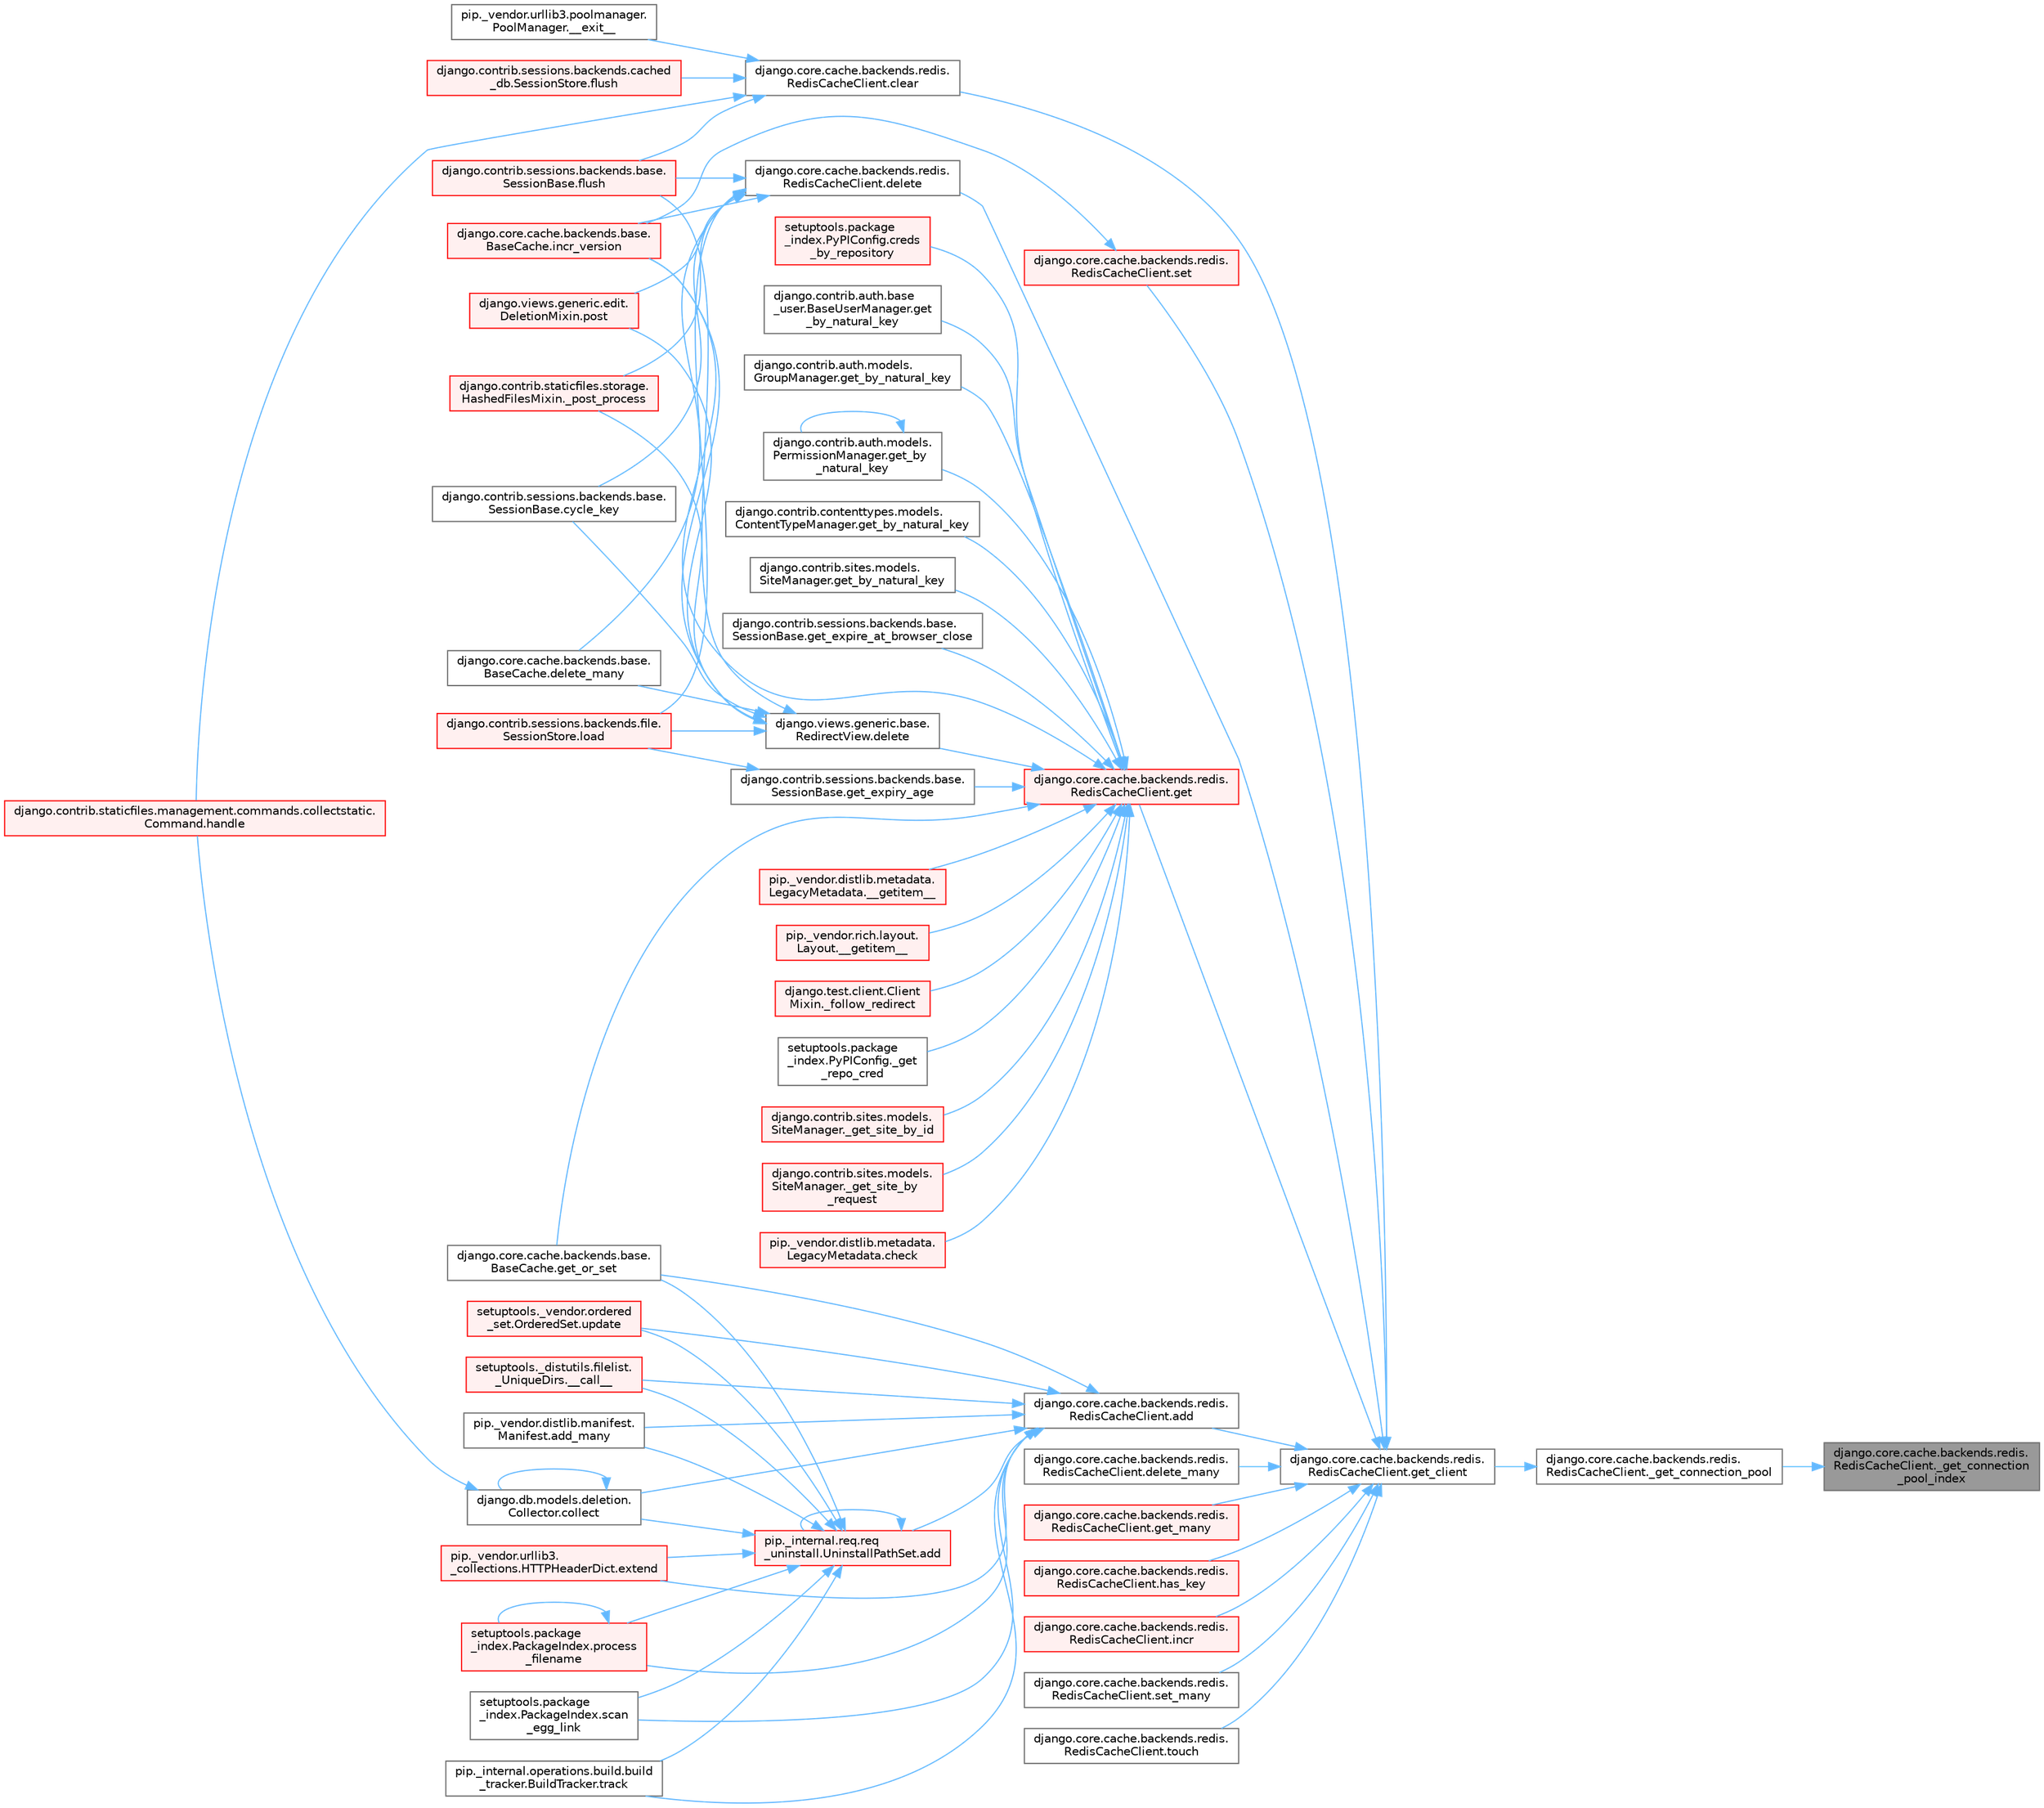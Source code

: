 digraph "django.core.cache.backends.redis.RedisCacheClient._get_connection_pool_index"
{
 // LATEX_PDF_SIZE
  bgcolor="transparent";
  edge [fontname=Helvetica,fontsize=10,labelfontname=Helvetica,labelfontsize=10];
  node [fontname=Helvetica,fontsize=10,shape=box,height=0.2,width=0.4];
  rankdir="RL";
  Node1 [id="Node000001",label="django.core.cache.backends.redis.\lRedisCacheClient._get_connection\l_pool_index",height=0.2,width=0.4,color="gray40", fillcolor="grey60", style="filled", fontcolor="black",tooltip=" "];
  Node1 -> Node2 [id="edge1_Node000001_Node000002",dir="back",color="steelblue1",style="solid",tooltip=" "];
  Node2 [id="Node000002",label="django.core.cache.backends.redis.\lRedisCacheClient._get_connection_pool",height=0.2,width=0.4,color="grey40", fillcolor="white", style="filled",URL="$classdjango_1_1core_1_1cache_1_1backends_1_1redis_1_1_redis_cache_client.html#a4a84e6e0cb2a900c615512ab41acebf6",tooltip=" "];
  Node2 -> Node3 [id="edge2_Node000002_Node000003",dir="back",color="steelblue1",style="solid",tooltip=" "];
  Node3 [id="Node000003",label="django.core.cache.backends.redis.\lRedisCacheClient.get_client",height=0.2,width=0.4,color="grey40", fillcolor="white", style="filled",URL="$classdjango_1_1core_1_1cache_1_1backends_1_1redis_1_1_redis_cache_client.html#ad4ebb3c1fdf65da9748101b2a57e1fec",tooltip=" "];
  Node3 -> Node4 [id="edge3_Node000003_Node000004",dir="back",color="steelblue1",style="solid",tooltip=" "];
  Node4 [id="Node000004",label="django.core.cache.backends.redis.\lRedisCacheClient.add",height=0.2,width=0.4,color="grey40", fillcolor="white", style="filled",URL="$classdjango_1_1core_1_1cache_1_1backends_1_1redis_1_1_redis_cache_client.html#a38d58b9a92fa6243e62635c678251410",tooltip=" "];
  Node4 -> Node5 [id="edge4_Node000004_Node000005",dir="back",color="steelblue1",style="solid",tooltip=" "];
  Node5 [id="Node000005",label="setuptools._distutils.filelist.\l_UniqueDirs.__call__",height=0.2,width=0.4,color="red", fillcolor="#FFF0F0", style="filled",URL="$classsetuptools_1_1__distutils_1_1filelist_1_1___unique_dirs.html#ae93f93be227a359a5acb33f43588be38",tooltip=" "];
  Node4 -> Node8 [id="edge5_Node000004_Node000008",dir="back",color="steelblue1",style="solid",tooltip=" "];
  Node8 [id="Node000008",label="pip._internal.req.req\l_uninstall.UninstallPathSet.add",height=0.2,width=0.4,color="red", fillcolor="#FFF0F0", style="filled",URL="$classpip_1_1__internal_1_1req_1_1req__uninstall_1_1_uninstall_path_set.html#ad34a919f45b9c89e6b0d59ec0d24ba4c",tooltip=" "];
  Node8 -> Node5 [id="edge6_Node000008_Node000005",dir="back",color="steelblue1",style="solid",tooltip=" "];
  Node8 -> Node8 [id="edge7_Node000008_Node000008",dir="back",color="steelblue1",style="solid",tooltip=" "];
  Node8 -> Node9 [id="edge8_Node000008_Node000009",dir="back",color="steelblue1",style="solid",tooltip=" "];
  Node9 [id="Node000009",label="pip._vendor.distlib.manifest.\lManifest.add_many",height=0.2,width=0.4,color="grey40", fillcolor="white", style="filled",URL="$classpip_1_1__vendor_1_1distlib_1_1manifest_1_1_manifest.html#aedd3a1430fdbbc656b0c203b798ad944",tooltip=" "];
  Node8 -> Node11 [id="edge9_Node000008_Node000011",dir="back",color="steelblue1",style="solid",tooltip=" "];
  Node11 [id="Node000011",label="django.db.models.deletion.\lCollector.collect",height=0.2,width=0.4,color="grey40", fillcolor="white", style="filled",URL="$classdjango_1_1db_1_1models_1_1deletion_1_1_collector.html#ae6d2a061dcb129755a51ced6ab45edad",tooltip=" "];
  Node11 -> Node11 [id="edge10_Node000011_Node000011",dir="back",color="steelblue1",style="solid",tooltip=" "];
  Node11 -> Node12 [id="edge11_Node000011_Node000012",dir="back",color="steelblue1",style="solid",tooltip=" "];
  Node12 [id="Node000012",label="django.contrib.staticfiles.management.commands.collectstatic.\lCommand.handle",height=0.2,width=0.4,color="red", fillcolor="#FFF0F0", style="filled",URL="$classdjango_1_1contrib_1_1staticfiles_1_1management_1_1commands_1_1collectstatic_1_1_command.html#a77042fe151f5e5c26990bdd187c9f21e",tooltip=" "];
  Node8 -> Node271 [id="edge12_Node000008_Node000271",dir="back",color="steelblue1",style="solid",tooltip=" "];
  Node271 [id="Node000271",label="pip._vendor.urllib3.\l_collections.HTTPHeaderDict.extend",height=0.2,width=0.4,color="red", fillcolor="#FFF0F0", style="filled",URL="$classpip_1_1__vendor_1_1urllib3_1_1__collections_1_1_h_t_t_p_header_dict.html#a2e1d7729c6ade1c90e37914063295d1f",tooltip=" "];
  Node8 -> Node751 [id="edge13_Node000008_Node000751",dir="back",color="steelblue1",style="solid",tooltip=" "];
  Node751 [id="Node000751",label="django.core.cache.backends.base.\lBaseCache.get_or_set",height=0.2,width=0.4,color="grey40", fillcolor="white", style="filled",URL="$classdjango_1_1core_1_1cache_1_1backends_1_1base_1_1_base_cache.html#ac478d532b4c2b74987f49ff8291e5343",tooltip=" "];
  Node8 -> Node752 [id="edge14_Node000008_Node000752",dir="back",color="steelblue1",style="solid",tooltip=" "];
  Node752 [id="Node000752",label="setuptools.package\l_index.PackageIndex.process\l_filename",height=0.2,width=0.4,color="red", fillcolor="#FFF0F0", style="filled",URL="$classsetuptools_1_1package__index_1_1_package_index.html#ab04da07ff3d457892f53ca1e671514cc",tooltip=" "];
  Node752 -> Node752 [id="edge15_Node000752_Node000752",dir="back",color="steelblue1",style="solid",tooltip=" "];
  Node8 -> Node761 [id="edge16_Node000008_Node000761",dir="back",color="steelblue1",style="solid",tooltip=" "];
  Node761 [id="Node000761",label="setuptools.package\l_index.PackageIndex.scan\l_egg_link",height=0.2,width=0.4,color="grey40", fillcolor="white", style="filled",URL="$classsetuptools_1_1package__index_1_1_package_index.html#a96dd6026fe8fc64412e12229e6188bc6",tooltip=" "];
  Node8 -> Node762 [id="edge17_Node000008_Node000762",dir="back",color="steelblue1",style="solid",tooltip=" "];
  Node762 [id="Node000762",label="pip._internal.operations.build.build\l_tracker.BuildTracker.track",height=0.2,width=0.4,color="grey40", fillcolor="white", style="filled",URL="$classpip_1_1__internal_1_1operations_1_1build_1_1build__tracker_1_1_build_tracker.html#a394d42a69664a5949488bfdfa79a8a1d",tooltip=" "];
  Node8 -> Node763 [id="edge18_Node000008_Node000763",dir="back",color="steelblue1",style="solid",tooltip=" "];
  Node763 [id="Node000763",label="setuptools._vendor.ordered\l_set.OrderedSet.update",height=0.2,width=0.4,color="red", fillcolor="#FFF0F0", style="filled",URL="$classsetuptools_1_1__vendor_1_1ordered__set_1_1_ordered_set.html#ad65452f0c741c86dce23bcba0a55c04e",tooltip=" "];
  Node4 -> Node9 [id="edge19_Node000004_Node000009",dir="back",color="steelblue1",style="solid",tooltip=" "];
  Node4 -> Node11 [id="edge20_Node000004_Node000011",dir="back",color="steelblue1",style="solid",tooltip=" "];
  Node4 -> Node271 [id="edge21_Node000004_Node000271",dir="back",color="steelblue1",style="solid",tooltip=" "];
  Node4 -> Node751 [id="edge22_Node000004_Node000751",dir="back",color="steelblue1",style="solid",tooltip=" "];
  Node4 -> Node752 [id="edge23_Node000004_Node000752",dir="back",color="steelblue1",style="solid",tooltip=" "];
  Node4 -> Node761 [id="edge24_Node000004_Node000761",dir="back",color="steelblue1",style="solid",tooltip=" "];
  Node4 -> Node762 [id="edge25_Node000004_Node000762",dir="back",color="steelblue1",style="solid",tooltip=" "];
  Node4 -> Node763 [id="edge26_Node000004_Node000763",dir="back",color="steelblue1",style="solid",tooltip=" "];
  Node3 -> Node3182 [id="edge27_Node000003_Node003182",dir="back",color="steelblue1",style="solid",tooltip=" "];
  Node3182 [id="Node003182",label="django.core.cache.backends.redis.\lRedisCacheClient.clear",height=0.2,width=0.4,color="grey40", fillcolor="white", style="filled",URL="$classdjango_1_1core_1_1cache_1_1backends_1_1redis_1_1_redis_cache_client.html#aeaa14fd87f6d60367334717b61ba5993",tooltip=" "];
  Node3182 -> Node121 [id="edge28_Node003182_Node000121",dir="back",color="steelblue1",style="solid",tooltip=" "];
  Node121 [id="Node000121",label="pip._vendor.urllib3.poolmanager.\lPoolManager.__exit__",height=0.2,width=0.4,color="grey40", fillcolor="white", style="filled",URL="$classpip_1_1__vendor_1_1urllib3_1_1poolmanager_1_1_pool_manager.html#a75163405928e50c780bcbf8921907136",tooltip=" "];
  Node3182 -> Node113 [id="edge29_Node003182_Node000113",dir="back",color="steelblue1",style="solid",tooltip=" "];
  Node113 [id="Node000113",label="django.contrib.sessions.backends.base.\lSessionBase.flush",height=0.2,width=0.4,color="red", fillcolor="#FFF0F0", style="filled",URL="$classdjango_1_1contrib_1_1sessions_1_1backends_1_1base_1_1_session_base.html#a915ab38003d5f0be1ce9f849583910bb",tooltip=" "];
  Node3182 -> Node122 [id="edge30_Node003182_Node000122",dir="back",color="steelblue1",style="solid",tooltip=" "];
  Node122 [id="Node000122",label="django.contrib.sessions.backends.cached\l_db.SessionStore.flush",height=0.2,width=0.4,color="red", fillcolor="#FFF0F0", style="filled",URL="$classdjango_1_1contrib_1_1sessions_1_1backends_1_1cached__db_1_1_session_store.html#a6df5f77231b222833b8d76f1a4b0c57d",tooltip=" "];
  Node3182 -> Node12 [id="edge31_Node003182_Node000012",dir="back",color="steelblue1",style="solid",tooltip=" "];
  Node3 -> Node3183 [id="edge32_Node000003_Node003183",dir="back",color="steelblue1",style="solid",tooltip=" "];
  Node3183 [id="Node003183",label="django.core.cache.backends.redis.\lRedisCacheClient.delete",height=0.2,width=0.4,color="grey40", fillcolor="white", style="filled",URL="$classdjango_1_1core_1_1cache_1_1backends_1_1redis_1_1_redis_cache_client.html#ad2bd6bf0bc4e0d4f8c4bd84d472dd4ec",tooltip=" "];
  Node3183 -> Node109 [id="edge33_Node003183_Node000109",dir="back",color="steelblue1",style="solid",tooltip=" "];
  Node109 [id="Node000109",label="django.contrib.staticfiles.storage.\lHashedFilesMixin._post_process",height=0.2,width=0.4,color="red", fillcolor="#FFF0F0", style="filled",URL="$classdjango_1_1contrib_1_1staticfiles_1_1storage_1_1_hashed_files_mixin.html#aa0c820223a4e686edd5d2c333d5a9336",tooltip=" "];
  Node3183 -> Node111 [id="edge34_Node003183_Node000111",dir="back",color="steelblue1",style="solid",tooltip=" "];
  Node111 [id="Node000111",label="django.contrib.sessions.backends.base.\lSessionBase.cycle_key",height=0.2,width=0.4,color="grey40", fillcolor="white", style="filled",URL="$classdjango_1_1contrib_1_1sessions_1_1backends_1_1base_1_1_session_base.html#a6955e9bebe4e5b7d463bccfcf9181016",tooltip=" "];
  Node3183 -> Node112 [id="edge35_Node003183_Node000112",dir="back",color="steelblue1",style="solid",tooltip=" "];
  Node112 [id="Node000112",label="django.core.cache.backends.base.\lBaseCache.delete_many",height=0.2,width=0.4,color="grey40", fillcolor="white", style="filled",URL="$classdjango_1_1core_1_1cache_1_1backends_1_1base_1_1_base_cache.html#a560226c6c5f05daec8c96ade18aa752b",tooltip=" "];
  Node3183 -> Node113 [id="edge36_Node003183_Node000113",dir="back",color="steelblue1",style="solid",tooltip=" "];
  Node3183 -> Node315 [id="edge37_Node003183_Node000315",dir="back",color="steelblue1",style="solid",tooltip=" "];
  Node315 [id="Node000315",label="django.core.cache.backends.base.\lBaseCache.incr_version",height=0.2,width=0.4,color="red", fillcolor="#FFF0F0", style="filled",URL="$classdjango_1_1core_1_1cache_1_1backends_1_1base_1_1_base_cache.html#a3ac7d74ffcfca67e2afee86ecf858b34",tooltip=" "];
  Node3183 -> Node311 [id="edge38_Node003183_Node000311",dir="back",color="steelblue1",style="solid",tooltip=" "];
  Node311 [id="Node000311",label="django.contrib.sessions.backends.file.\lSessionStore.load",height=0.2,width=0.4,color="red", fillcolor="#FFF0F0", style="filled",URL="$classdjango_1_1contrib_1_1sessions_1_1backends_1_1file_1_1_session_store.html#a408fa63512306fbaa7bbb62742f0295f",tooltip=" "];
  Node3183 -> Node317 [id="edge39_Node003183_Node000317",dir="back",color="steelblue1",style="solid",tooltip=" "];
  Node317 [id="Node000317",label="django.views.generic.edit.\lDeletionMixin.post",height=0.2,width=0.4,color="red", fillcolor="#FFF0F0", style="filled",URL="$classdjango_1_1views_1_1generic_1_1edit_1_1_deletion_mixin.html#a93358facc5cc6e84423e8471745b2a68",tooltip=" "];
  Node3 -> Node3184 [id="edge40_Node000003_Node003184",dir="back",color="steelblue1",style="solid",tooltip=" "];
  Node3184 [id="Node003184",label="django.core.cache.backends.redis.\lRedisCacheClient.delete_many",height=0.2,width=0.4,color="grey40", fillcolor="white", style="filled",URL="$classdjango_1_1core_1_1cache_1_1backends_1_1redis_1_1_redis_cache_client.html#ab5496d7c852fb1ba43d638600a5992fd",tooltip=" "];
  Node3 -> Node3185 [id="edge41_Node000003_Node003185",dir="back",color="steelblue1",style="solid",tooltip=" "];
  Node3185 [id="Node003185",label="django.core.cache.backends.redis.\lRedisCacheClient.get",height=0.2,width=0.4,color="red", fillcolor="#FFF0F0", style="filled",URL="$classdjango_1_1core_1_1cache_1_1backends_1_1redis_1_1_redis_cache_client.html#aa437370e2a6efba9f9cdf9beb76611ea",tooltip=" "];
  Node3185 -> Node104 [id="edge42_Node003185_Node000104",dir="back",color="steelblue1",style="solid",tooltip=" "];
  Node104 [id="Node000104",label="pip._vendor.distlib.metadata.\lLegacyMetadata.__getitem__",height=0.2,width=0.4,color="red", fillcolor="#FFF0F0", style="filled",URL="$classpip_1_1__vendor_1_1distlib_1_1metadata_1_1_legacy_metadata.html#a4bbfa90e12a85ff919edb328c979731c",tooltip=" "];
  Node3185 -> Node105 [id="edge43_Node003185_Node000105",dir="back",color="steelblue1",style="solid",tooltip=" "];
  Node105 [id="Node000105",label="pip._vendor.rich.layout.\lLayout.__getitem__",height=0.2,width=0.4,color="red", fillcolor="#FFF0F0", style="filled",URL="$classpip_1_1__vendor_1_1rich_1_1layout_1_1_layout.html#add0ab2d771b738c1d8f491d5fc922238",tooltip=" "];
  Node3185 -> Node106 [id="edge44_Node003185_Node000106",dir="back",color="steelblue1",style="solid",tooltip=" "];
  Node106 [id="Node000106",label="django.test.client.Client\lMixin._follow_redirect",height=0.2,width=0.4,color="red", fillcolor="#FFF0F0", style="filled",URL="$classdjango_1_1test_1_1client_1_1_client_mixin.html#a8ef9c674c0e06268a84a19666287c660",tooltip=" "];
  Node3185 -> Node1822 [id="edge45_Node003185_Node001822",dir="back",color="steelblue1",style="solid",tooltip=" "];
  Node1822 [id="Node001822",label="setuptools.package\l_index.PyPIConfig._get\l_repo_cred",height=0.2,width=0.4,color="grey40", fillcolor="white", style="filled",URL="$classsetuptools_1_1package__index_1_1_py_p_i_config.html#ae131b3373b6208486cc5f156eaa7265a",tooltip=" "];
  Node3185 -> Node1823 [id="edge46_Node003185_Node001823",dir="back",color="steelblue1",style="solid",tooltip=" "];
  Node1823 [id="Node001823",label="django.contrib.sites.models.\lSiteManager._get_site_by_id",height=0.2,width=0.4,color="red", fillcolor="#FFF0F0", style="filled",URL="$classdjango_1_1contrib_1_1sites_1_1models_1_1_site_manager.html#aa2caa86610079c1d43d51ecd4eeffdfd",tooltip=" "];
  Node3185 -> Node1825 [id="edge47_Node003185_Node001825",dir="back",color="steelblue1",style="solid",tooltip=" "];
  Node1825 [id="Node001825",label="django.contrib.sites.models.\lSiteManager._get_site_by\l_request",height=0.2,width=0.4,color="red", fillcolor="#FFF0F0", style="filled",URL="$classdjango_1_1contrib_1_1sites_1_1models_1_1_site_manager.html#afe4ac1f1603e7bc2e95bd348c30e9d81",tooltip=" "];
  Node3185 -> Node1826 [id="edge48_Node003185_Node001826",dir="back",color="steelblue1",style="solid",tooltip=" "];
  Node1826 [id="Node001826",label="pip._vendor.distlib.metadata.\lLegacyMetadata.check",height=0.2,width=0.4,color="red", fillcolor="#FFF0F0", style="filled",URL="$classpip_1_1__vendor_1_1distlib_1_1metadata_1_1_legacy_metadata.html#a9f3d75961911af2473c8092d354b3d85",tooltip=" "];
  Node3185 -> Node1827 [id="edge49_Node003185_Node001827",dir="back",color="steelblue1",style="solid",tooltip=" "];
  Node1827 [id="Node001827",label="setuptools.package\l_index.PyPIConfig.creds\l_by_repository",height=0.2,width=0.4,color="red", fillcolor="#FFF0F0", style="filled",URL="$classsetuptools_1_1package__index_1_1_py_p_i_config.html#a277b3e89479d171582044b5f9eb920a0",tooltip=" "];
  Node3185 -> Node1829 [id="edge50_Node003185_Node001829",dir="back",color="steelblue1",style="solid",tooltip=" "];
  Node1829 [id="Node001829",label="django.views.generic.base.\lRedirectView.delete",height=0.2,width=0.4,color="grey40", fillcolor="white", style="filled",URL="$classdjango_1_1views_1_1generic_1_1base_1_1_redirect_view.html#a7060a2e85ff141d1950dd42e436fb9f1",tooltip=" "];
  Node1829 -> Node109 [id="edge51_Node001829_Node000109",dir="back",color="steelblue1",style="solid",tooltip=" "];
  Node1829 -> Node111 [id="edge52_Node001829_Node000111",dir="back",color="steelblue1",style="solid",tooltip=" "];
  Node1829 -> Node112 [id="edge53_Node001829_Node000112",dir="back",color="steelblue1",style="solid",tooltip=" "];
  Node1829 -> Node113 [id="edge54_Node001829_Node000113",dir="back",color="steelblue1",style="solid",tooltip=" "];
  Node1829 -> Node315 [id="edge55_Node001829_Node000315",dir="back",color="steelblue1",style="solid",tooltip=" "];
  Node1829 -> Node311 [id="edge56_Node001829_Node000311",dir="back",color="steelblue1",style="solid",tooltip=" "];
  Node1829 -> Node317 [id="edge57_Node001829_Node000317",dir="back",color="steelblue1",style="solid",tooltip=" "];
  Node3185 -> Node1830 [id="edge58_Node003185_Node001830",dir="back",color="steelblue1",style="solid",tooltip=" "];
  Node1830 [id="Node001830",label="django.contrib.auth.base\l_user.BaseUserManager.get\l_by_natural_key",height=0.2,width=0.4,color="grey40", fillcolor="white", style="filled",URL="$classdjango_1_1contrib_1_1auth_1_1base__user_1_1_base_user_manager.html#a9e0cf0e3651ecbe163d9f87b076b0bf9",tooltip=" "];
  Node3185 -> Node1831 [id="edge59_Node003185_Node001831",dir="back",color="steelblue1",style="solid",tooltip=" "];
  Node1831 [id="Node001831",label="django.contrib.auth.models.\lGroupManager.get_by_natural_key",height=0.2,width=0.4,color="grey40", fillcolor="white", style="filled",URL="$classdjango_1_1contrib_1_1auth_1_1models_1_1_group_manager.html#af57a9a2ac1ef277ef6f1956f9d25293e",tooltip=" "];
  Node3185 -> Node1832 [id="edge60_Node003185_Node001832",dir="back",color="steelblue1",style="solid",tooltip=" "];
  Node1832 [id="Node001832",label="django.contrib.auth.models.\lPermissionManager.get_by\l_natural_key",height=0.2,width=0.4,color="grey40", fillcolor="white", style="filled",URL="$classdjango_1_1contrib_1_1auth_1_1models_1_1_permission_manager.html#a27621698d1bd2b3a2d73dbcd84db0cc3",tooltip=" "];
  Node1832 -> Node1832 [id="edge61_Node001832_Node001832",dir="back",color="steelblue1",style="solid",tooltip=" "];
  Node3185 -> Node1833 [id="edge62_Node003185_Node001833",dir="back",color="steelblue1",style="solid",tooltip=" "];
  Node1833 [id="Node001833",label="django.contrib.contenttypes.models.\lContentTypeManager.get_by_natural_key",height=0.2,width=0.4,color="grey40", fillcolor="white", style="filled",URL="$classdjango_1_1contrib_1_1contenttypes_1_1models_1_1_content_type_manager.html#aa19a7b03514cc1871e322fd5aeb2ecbe",tooltip=" "];
  Node3185 -> Node1834 [id="edge63_Node003185_Node001834",dir="back",color="steelblue1",style="solid",tooltip=" "];
  Node1834 [id="Node001834",label="django.contrib.sites.models.\lSiteManager.get_by_natural_key",height=0.2,width=0.4,color="grey40", fillcolor="white", style="filled",URL="$classdjango_1_1contrib_1_1sites_1_1models_1_1_site_manager.html#aeb05076243fd13bbdb7e1fe18794269c",tooltip=" "];
  Node3185 -> Node1835 [id="edge64_Node003185_Node001835",dir="back",color="steelblue1",style="solid",tooltip=" "];
  Node1835 [id="Node001835",label="django.contrib.sessions.backends.base.\lSessionBase.get_expire_at_browser_close",height=0.2,width=0.4,color="grey40", fillcolor="white", style="filled",URL="$classdjango_1_1contrib_1_1sessions_1_1backends_1_1base_1_1_session_base.html#a84c6c4afda960d505a1b2a7d3f97d75f",tooltip=" "];
  Node3185 -> Node1836 [id="edge65_Node003185_Node001836",dir="back",color="steelblue1",style="solid",tooltip=" "];
  Node1836 [id="Node001836",label="django.contrib.sessions.backends.base.\lSessionBase.get_expiry_age",height=0.2,width=0.4,color="grey40", fillcolor="white", style="filled",URL="$classdjango_1_1contrib_1_1sessions_1_1backends_1_1base_1_1_session_base.html#af853871a0f2af33b0fd38d04e9296e01",tooltip=" "];
  Node1836 -> Node311 [id="edge66_Node001836_Node000311",dir="back",color="steelblue1",style="solid",tooltip=" "];
  Node3185 -> Node751 [id="edge67_Node003185_Node000751",dir="back",color="steelblue1",style="solid",tooltip=" "];
  Node3185 -> Node315 [id="edge68_Node003185_Node000315",dir="back",color="steelblue1",style="solid",tooltip=" "];
  Node3 -> Node3186 [id="edge69_Node000003_Node003186",dir="back",color="steelblue1",style="solid",tooltip=" "];
  Node3186 [id="Node003186",label="django.core.cache.backends.redis.\lRedisCacheClient.get_many",height=0.2,width=0.4,color="red", fillcolor="#FFF0F0", style="filled",URL="$classdjango_1_1core_1_1cache_1_1backends_1_1redis_1_1_redis_cache_client.html#af4be26527847131d227c17e30a1e107c",tooltip=" "];
  Node3 -> Node3187 [id="edge70_Node000003_Node003187",dir="back",color="steelblue1",style="solid",tooltip=" "];
  Node3187 [id="Node003187",label="django.core.cache.backends.redis.\lRedisCacheClient.has_key",height=0.2,width=0.4,color="red", fillcolor="#FFF0F0", style="filled",URL="$classdjango_1_1core_1_1cache_1_1backends_1_1redis_1_1_redis_cache_client.html#af657e74970dc9d85e28d843fb20b8a66",tooltip=" "];
  Node3 -> Node3188 [id="edge71_Node000003_Node003188",dir="back",color="steelblue1",style="solid",tooltip=" "];
  Node3188 [id="Node003188",label="django.core.cache.backends.redis.\lRedisCacheClient.incr",height=0.2,width=0.4,color="red", fillcolor="#FFF0F0", style="filled",URL="$classdjango_1_1core_1_1cache_1_1backends_1_1redis_1_1_redis_cache_client.html#a4061339c70451cc0d14e641415be6783",tooltip=" "];
  Node3 -> Node3189 [id="edge72_Node000003_Node003189",dir="back",color="steelblue1",style="solid",tooltip=" "];
  Node3189 [id="Node003189",label="django.core.cache.backends.redis.\lRedisCacheClient.set",height=0.2,width=0.4,color="red", fillcolor="#FFF0F0", style="filled",URL="$classdjango_1_1core_1_1cache_1_1backends_1_1redis_1_1_redis_cache_client.html#a2cafaaab54553f9af5555d14eb41655b",tooltip=" "];
  Node3189 -> Node315 [id="edge73_Node003189_Node000315",dir="back",color="steelblue1",style="solid",tooltip=" "];
  Node3 -> Node3190 [id="edge74_Node000003_Node003190",dir="back",color="steelblue1",style="solid",tooltip=" "];
  Node3190 [id="Node003190",label="django.core.cache.backends.redis.\lRedisCacheClient.set_many",height=0.2,width=0.4,color="grey40", fillcolor="white", style="filled",URL="$classdjango_1_1core_1_1cache_1_1backends_1_1redis_1_1_redis_cache_client.html#a30e82e84bf78742d50922c424f2ce2f8",tooltip=" "];
  Node3 -> Node3191 [id="edge75_Node000003_Node003191",dir="back",color="steelblue1",style="solid",tooltip=" "];
  Node3191 [id="Node003191",label="django.core.cache.backends.redis.\lRedisCacheClient.touch",height=0.2,width=0.4,color="grey40", fillcolor="white", style="filled",URL="$classdjango_1_1core_1_1cache_1_1backends_1_1redis_1_1_redis_cache_client.html#ae4a4f4894ce8eb26d5206534aab73238",tooltip=" "];
}
